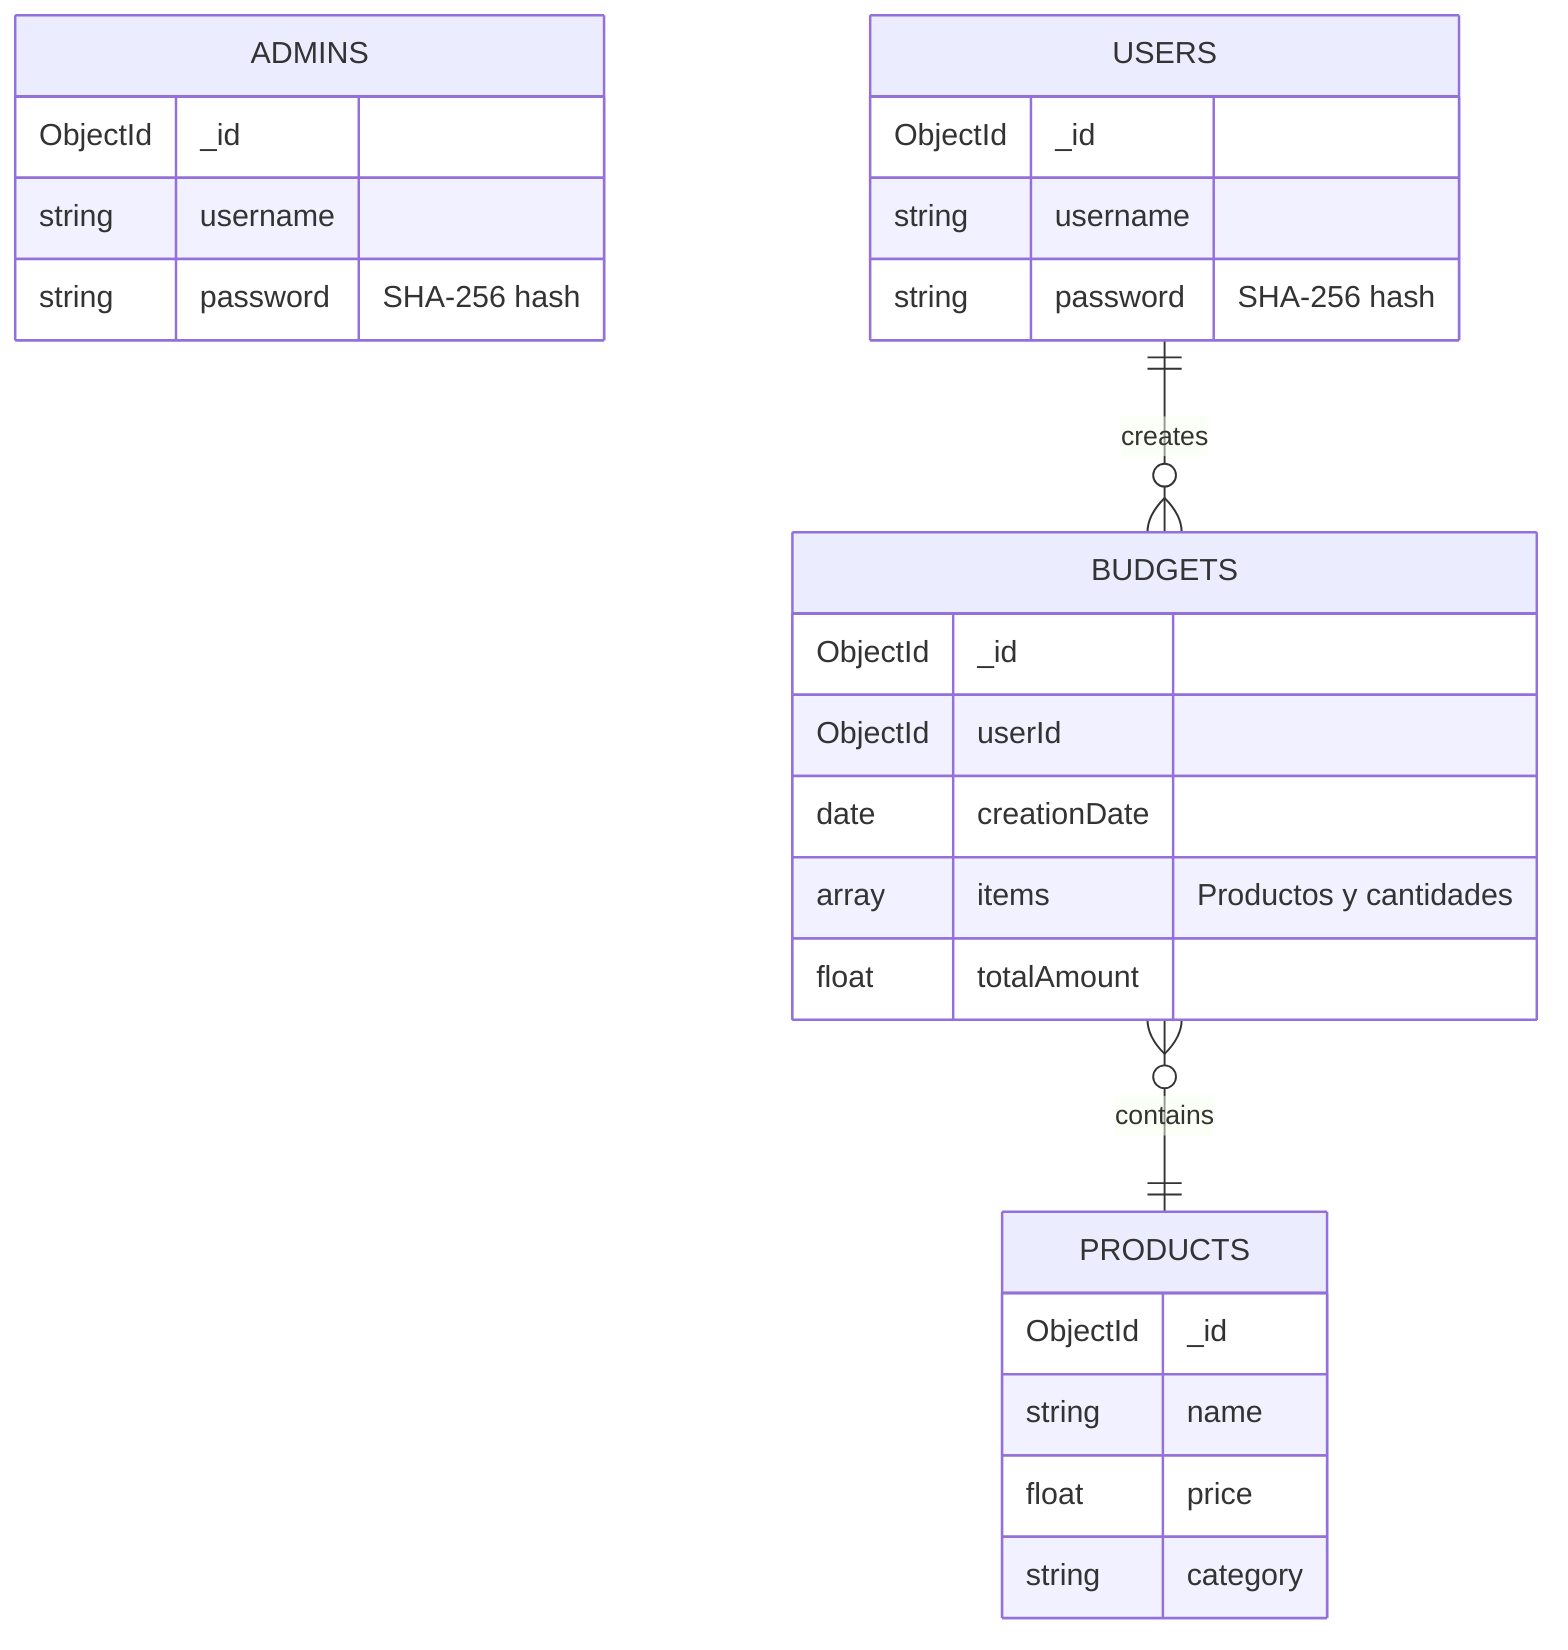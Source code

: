 erDiagram
    ADMINS {
        ObjectId _id
        string username
        string password "SHA-256 hash"
    }
    
    USERS {
        ObjectId _id
        string username
        string password "SHA-256 hash"
    }
    
    PRODUCTS {
        ObjectId _id
        string name
        float price
        string category
    }
    
    BUDGETS {
        ObjectId _id
        ObjectId userId
        date creationDate
        array items "Productos y cantidades"
        float totalAmount
    }
    
    USERS ||--o{ BUDGETS : creates
    BUDGETS }o--|| PRODUCTS : contains